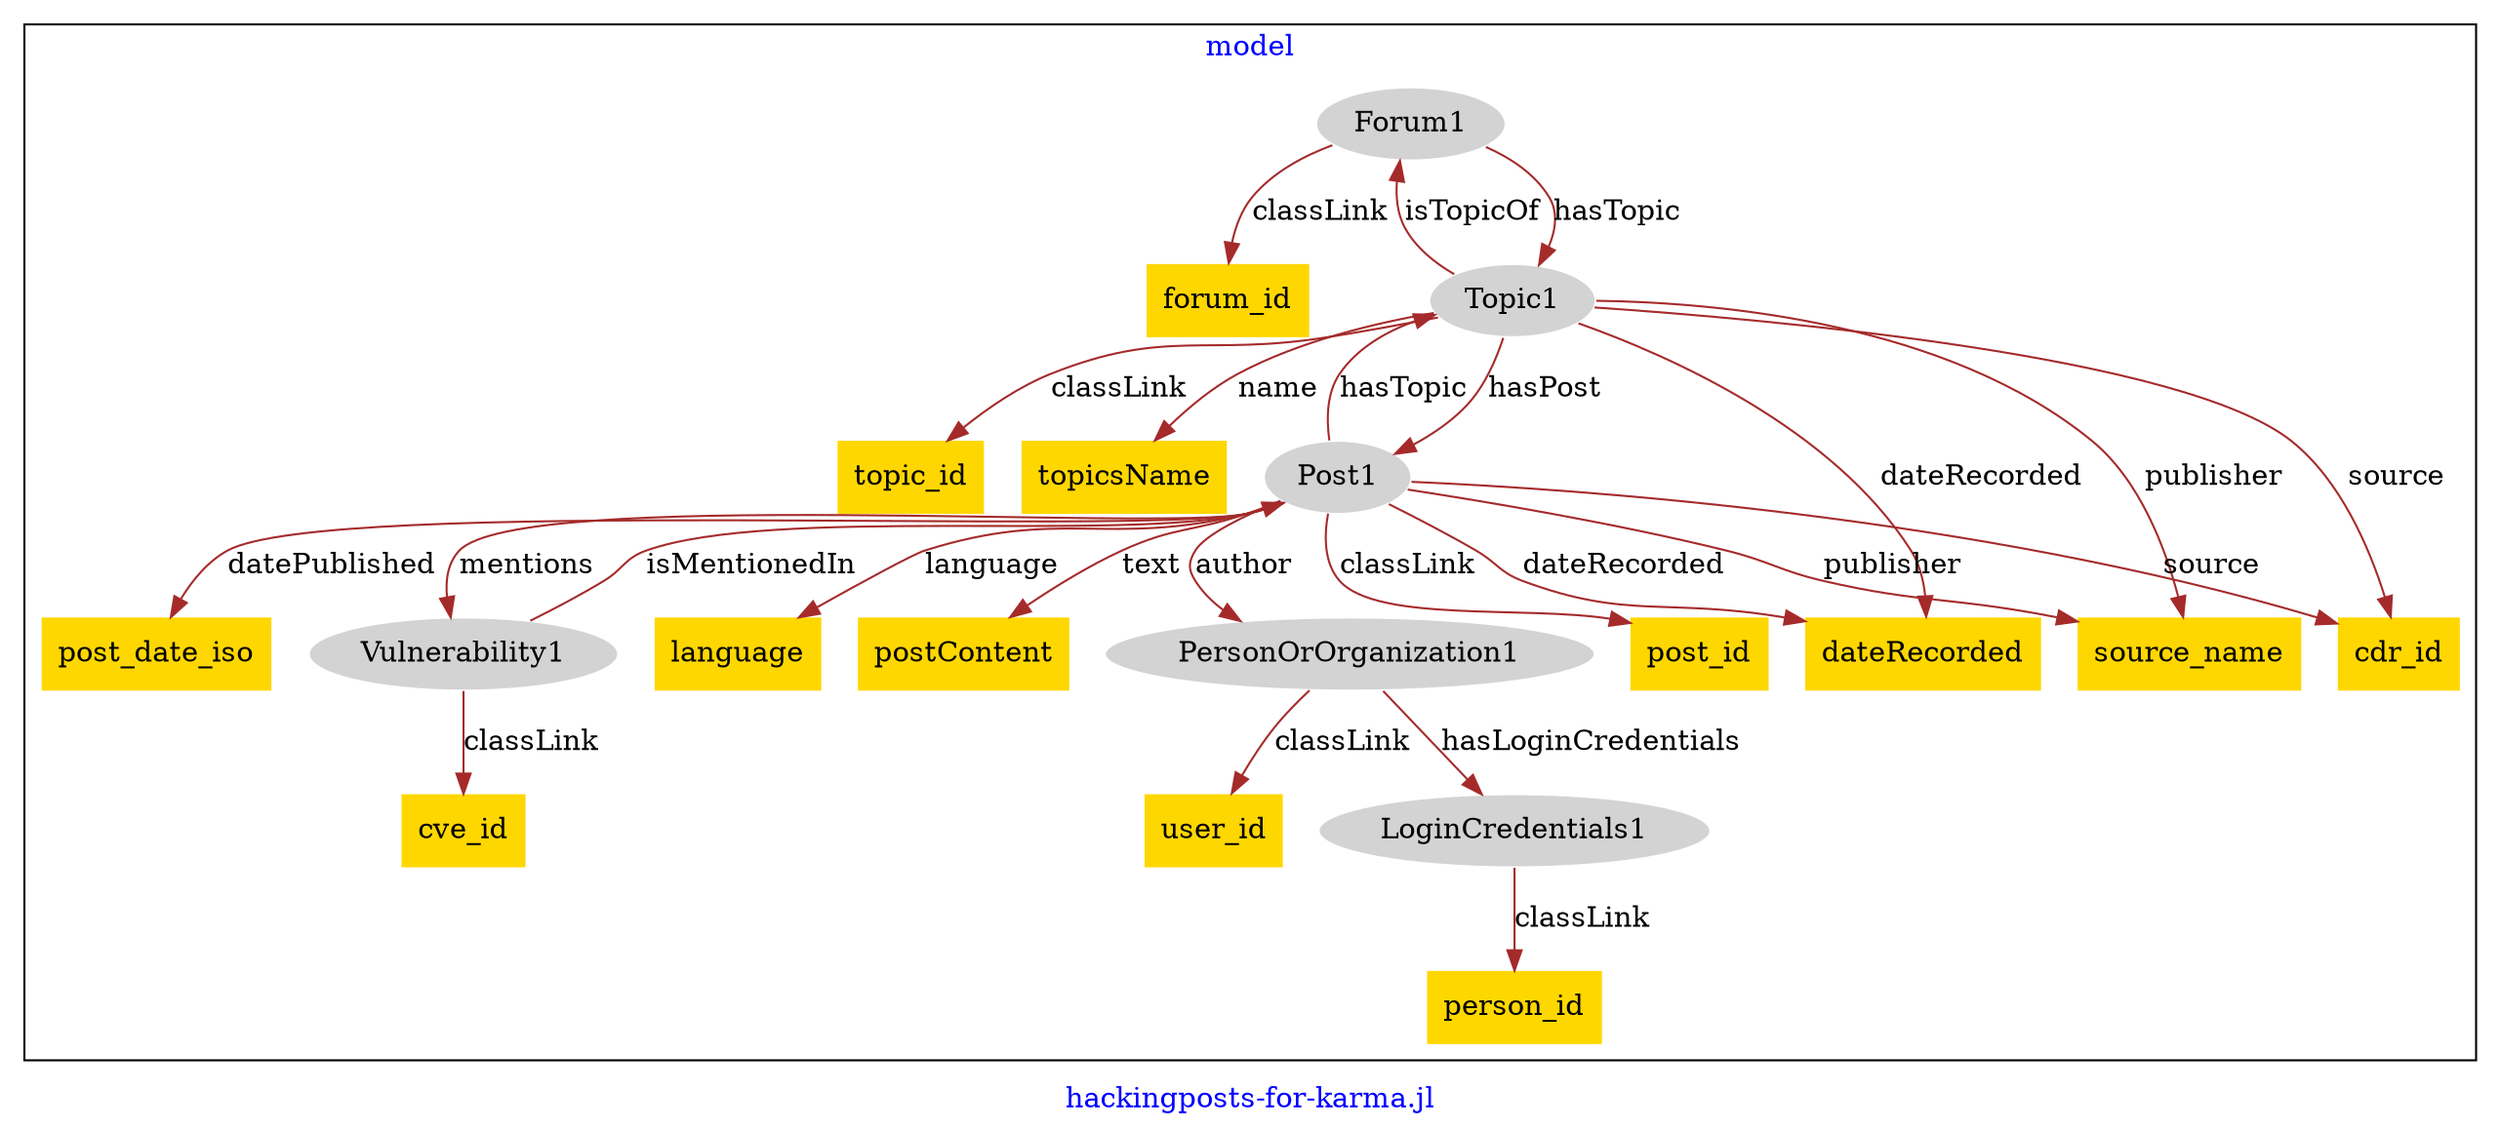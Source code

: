 digraph n0 {
fontcolor="blue"
remincross="true"
label="hackingposts-for-karma.jl"
subgraph cluster {
label="model"
n2[style="filled",color="white",fillcolor="lightgray",label="Forum1"];
n3[shape="plaintext",style="filled",fillcolor="gold",label="forum_id"];
n4[style="filled",color="white",fillcolor="lightgray",label="Topic1"];
n5[style="filled",color="white",fillcolor="lightgray",label="LoginCredentials1"];
n6[shape="plaintext",style="filled",fillcolor="gold",label="person_id"];
n7[style="filled",color="white",fillcolor="lightgray",label="PersonOrOrganization1"];
n8[shape="plaintext",style="filled",fillcolor="gold",label="user_id"];
n9[style="filled",color="white",fillcolor="lightgray",label="Post1"];
n10[shape="plaintext",style="filled",fillcolor="gold",label="post_id"];
n11[shape="plaintext",style="filled",fillcolor="gold",label="post_date_iso"];
n12[shape="plaintext",style="filled",fillcolor="gold",label="language"];
n13[shape="plaintext",style="filled",fillcolor="gold",label="postContent"];
n14[shape="plaintext",style="filled",fillcolor="gold",label="topic_id"];
n15[shape="plaintext",style="filled",fillcolor="gold",label="topicsName"];
n16[style="filled",color="white",fillcolor="lightgray",label="Vulnerability1"];
n17[shape="plaintext",style="filled",fillcolor="gold",label="cve_id"];
n18[shape="plaintext",style="filled",fillcolor="gold",label="dateRecorded"];
n19[shape="plaintext",style="filled",fillcolor="gold",label="source_name"];
n20[shape="plaintext",style="filled",fillcolor="gold",label="cdr_id"];
}
n2 -> n3[color="brown",fontcolor="black",label="classLink"]
n2 -> n4[color="brown",fontcolor="black",label="hasTopic"]
n5 -> n6[color="brown",fontcolor="black",label="classLink"]
n7 -> n8[color="brown",fontcolor="black",label="classLink"]
n7 -> n5[color="brown",fontcolor="black",label="hasLoginCredentials"]
n9 -> n10[color="brown",fontcolor="black",label="classLink"]
n9 -> n4[color="brown",fontcolor="black",label="hasTopic"]
n9 -> n7[color="brown",fontcolor="black",label="author"]
n9 -> n11[color="brown",fontcolor="black",label="datePublished"]
n9 -> n12[color="brown",fontcolor="black",label="language"]
n9 -> n13[color="brown",fontcolor="black",label="text"]
n4 -> n14[color="brown",fontcolor="black",label="classLink"]
n4 -> n15[color="brown",fontcolor="black",label="name"]
n16 -> n17[color="brown",fontcolor="black",label="classLink"]
n16 -> n9[color="brown",fontcolor="black",label="isMentionedIn"]
n9 -> n18[color="brown",fontcolor="black",label="dateRecorded"]
n4 -> n18[color="brown",fontcolor="black",label="dateRecorded"]
n4 -> n19[color="brown",fontcolor="black",label="publisher"]
n4 -> n20[color="brown",fontcolor="black",label="source"]
n9 -> n20[color="brown",fontcolor="black",label="source"]
n4 -> n9[color="brown",fontcolor="black",label="hasPost"]
n4 -> n2[color="brown",fontcolor="black",label="isTopicOf"]
n9 -> n16[color="brown",fontcolor="black",label="mentions"]
n9 -> n19[color="brown",fontcolor="black",label="publisher"]
}

